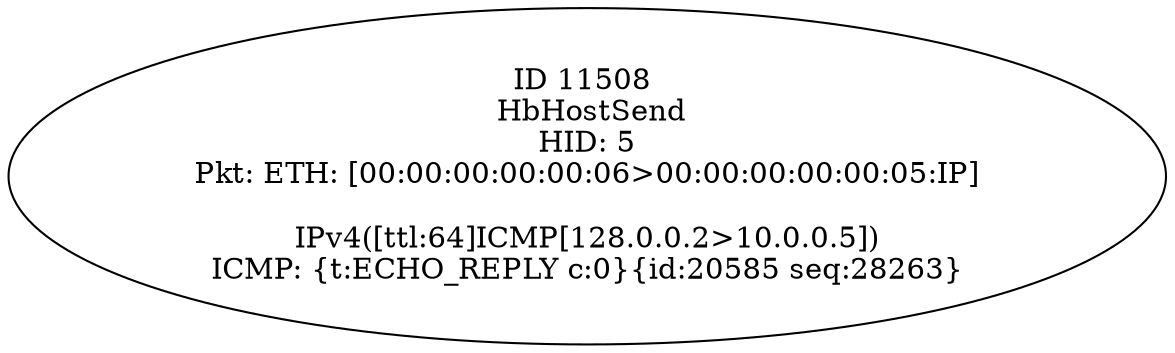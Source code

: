 strict digraph G {
11508 [shape=oval, event=<hb_events.HbHostSend object at 0x1093b5350>, label="ID 11508 
 HbHostSend
HID: 5
Pkt: ETH: [00:00:00:00:00:06>00:00:00:00:00:05:IP]

IPv4([ttl:64]ICMP[128.0.0.2>10.0.0.5])
ICMP: {t:ECHO_REPLY c:0}{id:20585 seq:28263}"];
}
